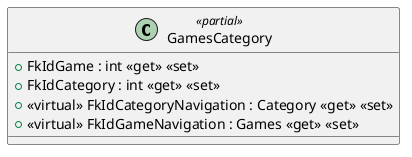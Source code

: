 @startuml
class GamesCategory <<partial>> {
    + FkIdGame : int <<get>> <<set>>
    + FkIdCategory : int <<get>> <<set>>
    + <<virtual>> FkIdCategoryNavigation : Category <<get>> <<set>>
    + <<virtual>> FkIdGameNavigation : Games <<get>> <<set>>
}
@enduml
